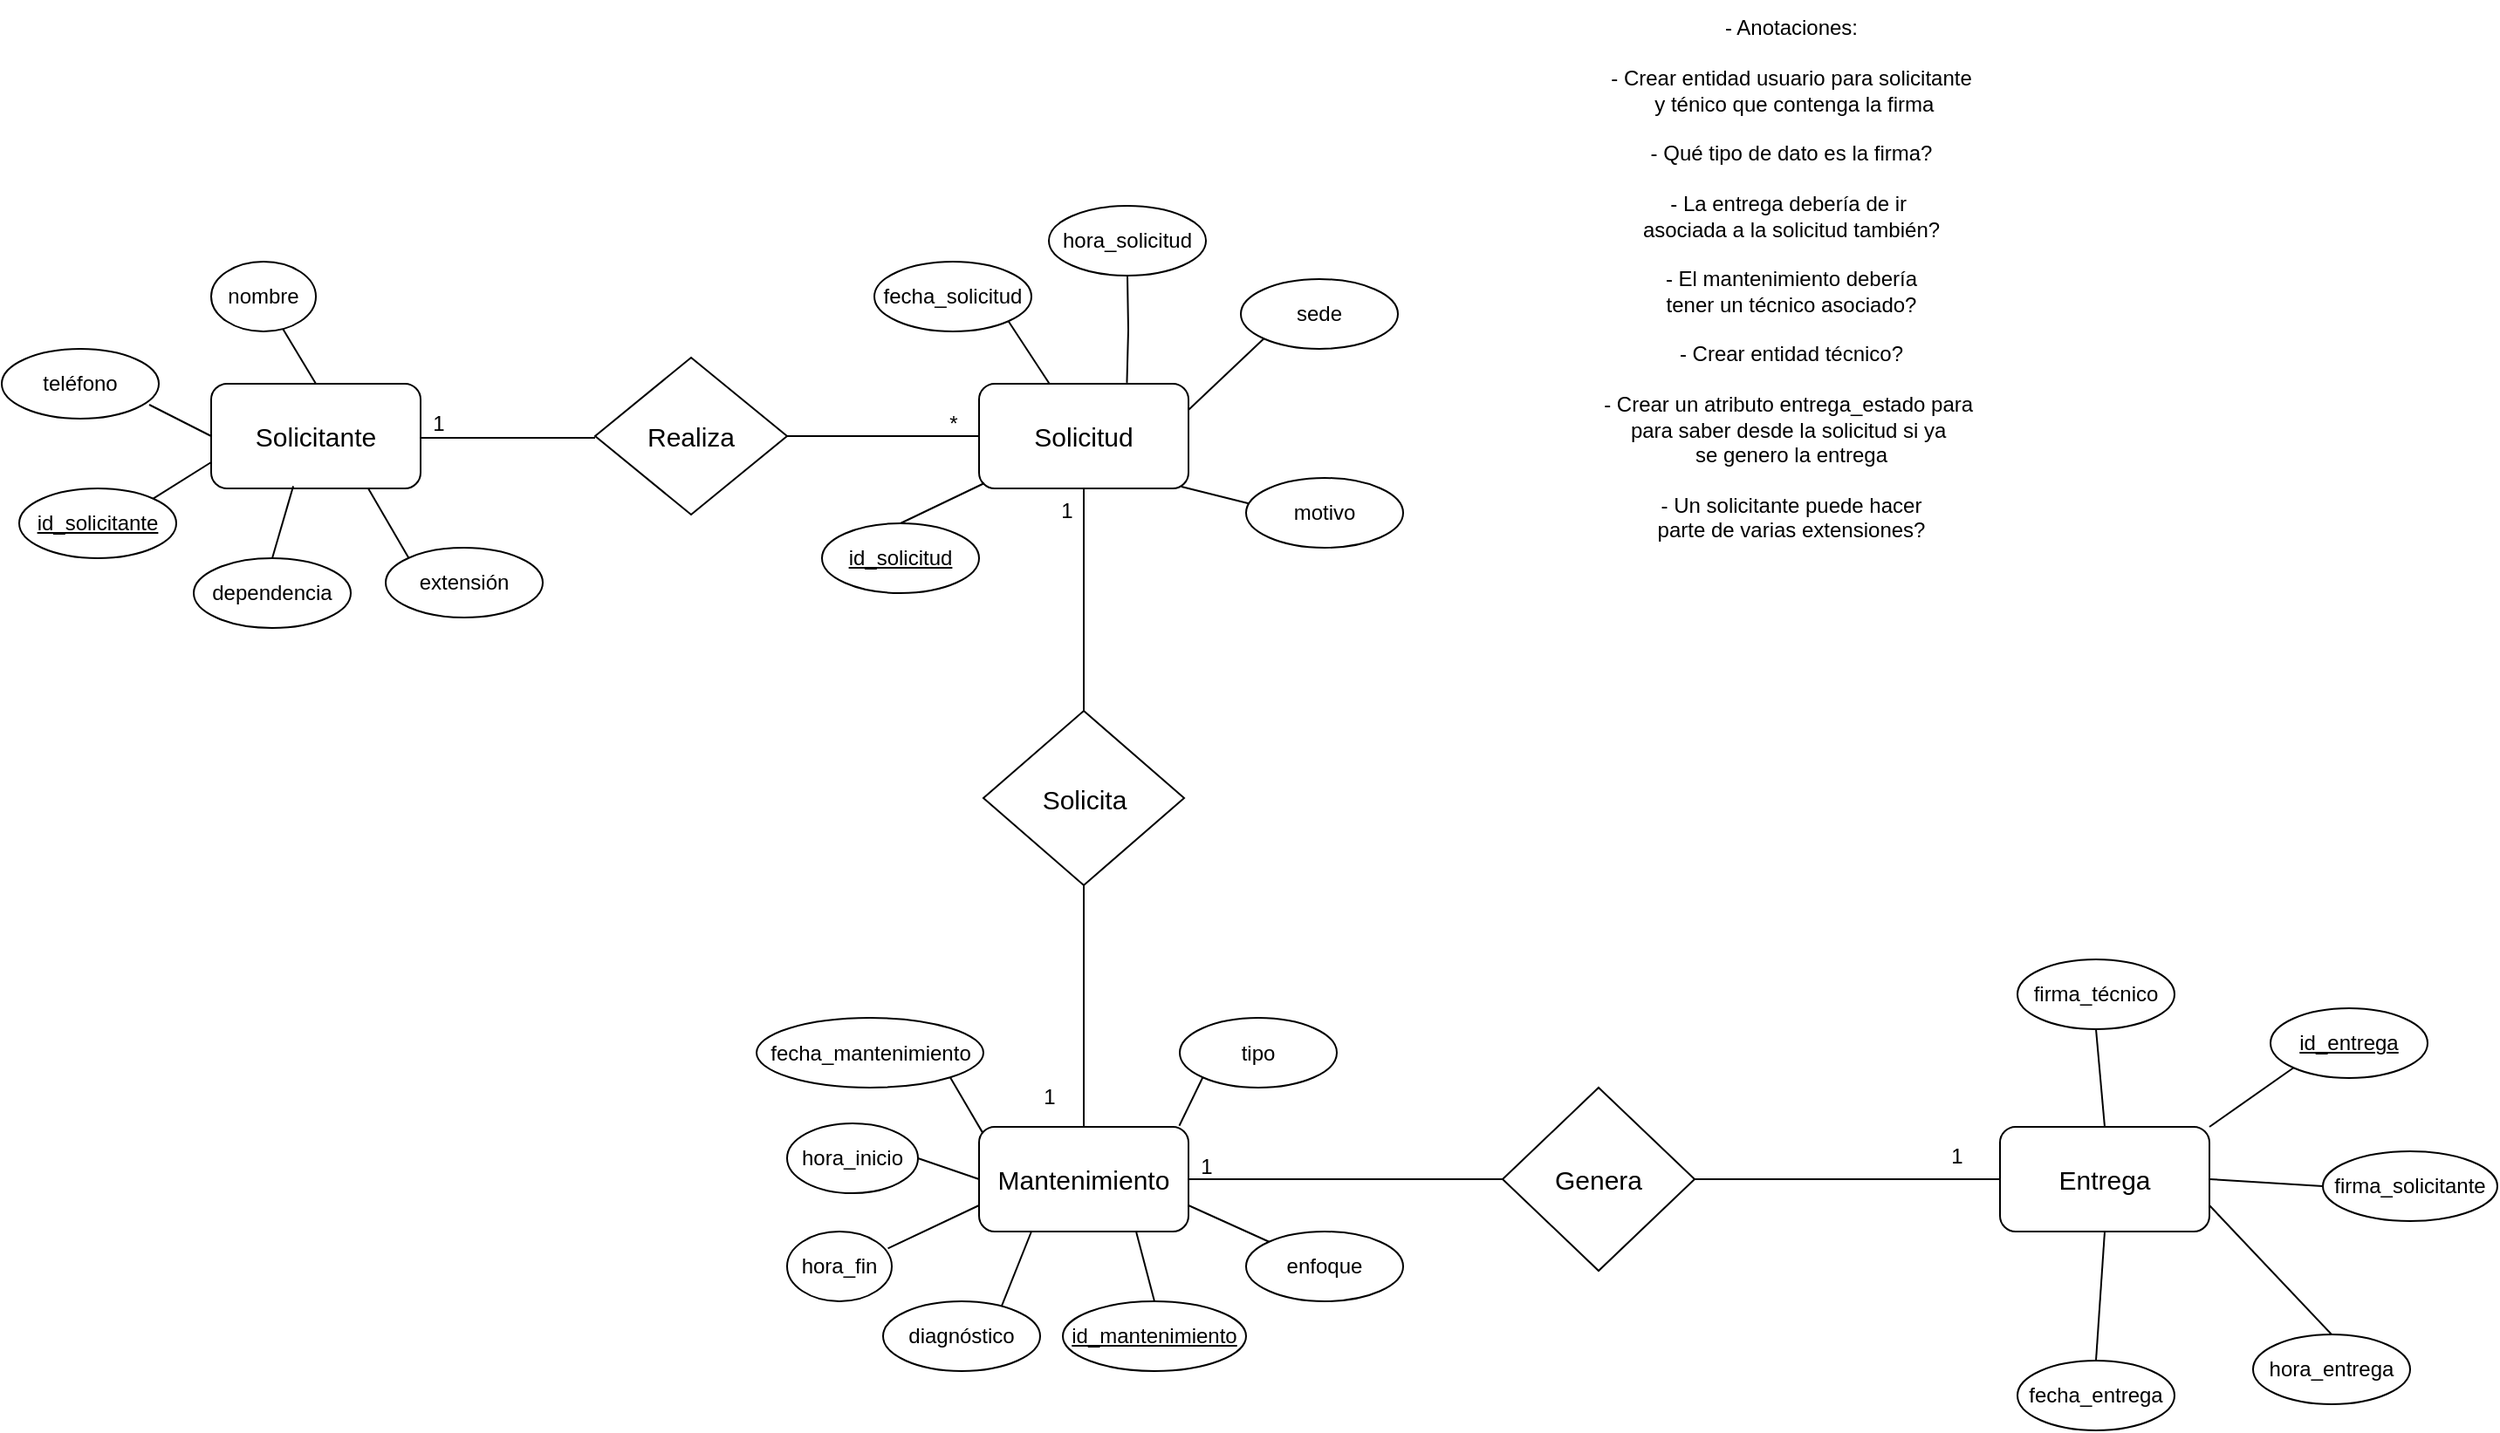 <mxfile version="24.7.7">
  <diagram id="R2lEEEUBdFMjLlhIrx00" name="Page-1">
    <mxGraphModel dx="1457" dy="1450" grid="1" gridSize="10" guides="1" tooltips="1" connect="1" arrows="1" fold="1" page="1" pageScale="1" pageWidth="850" pageHeight="1100" math="0" shadow="0" extFonts="Permanent Marker^https://fonts.googleapis.com/css?family=Permanent+Marker">
      <root>
        <mxCell id="0" />
        <mxCell id="1" parent="0" />
        <mxCell id="dJolps0Q9v0tlvChTq3d-22" style="edgeStyle=orthogonalEdgeStyle;rounded=0;orthogonalLoop=1;jettySize=auto;html=1;endArrow=none;endFill=0;" parent="1" edge="1">
          <mxGeometry relative="1" as="geometry">
            <mxPoint x="170" y="171" as="sourcePoint" />
            <mxPoint x="270" y="171" as="targetPoint" />
          </mxGeometry>
        </mxCell>
        <mxCell id="dJolps0Q9v0tlvChTq3d-73" style="rounded=0;orthogonalLoop=1;jettySize=auto;html=1;exitX=0;exitY=0.75;exitDx=0;exitDy=0;entryX=1;entryY=0;entryDx=0;entryDy=0;endArrow=none;endFill=0;" parent="1" target="dJolps0Q9v0tlvChTq3d-66" edge="1" source="dJolps0Q9v0tlvChTq3d-1">
          <mxGeometry relative="1" as="geometry">
            <mxPoint x="52" y="197" as="sourcePoint" />
            <mxPoint x="8.759" y="242.831" as="targetPoint" />
          </mxGeometry>
        </mxCell>
        <mxCell id="dJolps0Q9v0tlvChTq3d-74" style="rounded=0;orthogonalLoop=1;jettySize=auto;html=1;exitX=0.75;exitY=1;exitDx=0;exitDy=0;entryX=0;entryY=0;entryDx=0;entryDy=0;endArrow=none;endFill=0;" parent="1" source="dJolps0Q9v0tlvChTq3d-1" target="dJolps0Q9v0tlvChTq3d-75" edge="1">
          <mxGeometry relative="1" as="geometry">
            <mxPoint x="190" y="280" as="targetPoint" />
          </mxGeometry>
        </mxCell>
        <mxCell id="dJolps0Q9v0tlvChTq3d-1" value="&lt;font style=&quot;font-size: 15px;&quot;&gt;Solicitante&lt;/font&gt;" style="rounded=1;whiteSpace=wrap;html=1;" parent="1" vertex="1">
          <mxGeometry x="50" y="140" width="120" height="60" as="geometry" />
        </mxCell>
        <mxCell id="dJolps0Q9v0tlvChTq3d-36" style="edgeStyle=orthogonalEdgeStyle;rounded=0;orthogonalLoop=1;jettySize=auto;html=1;entryX=0.5;entryY=0;entryDx=0;entryDy=0;endArrow=none;endFill=0;" parent="1" source="dJolps0Q9v0tlvChTq3d-2" target="dJolps0Q9v0tlvChTq3d-35" edge="1">
          <mxGeometry relative="1" as="geometry" />
        </mxCell>
        <mxCell id="dJolps0Q9v0tlvChTq3d-2" value="&lt;font style=&quot;font-size: 15px;&quot;&gt;Solicitud&lt;/font&gt;" style="rounded=1;whiteSpace=wrap;html=1;" parent="1" vertex="1">
          <mxGeometry x="490" y="140" width="120" height="60" as="geometry" />
        </mxCell>
        <mxCell id="dJolps0Q9v0tlvChTq3d-48" style="rounded=0;orthogonalLoop=1;jettySize=auto;html=1;exitX=0.25;exitY=1;exitDx=0;exitDy=0;entryX=0.743;entryY=0.136;entryDx=0;entryDy=0;endArrow=none;endFill=0;entryPerimeter=0;" parent="1" source="dJolps0Q9v0tlvChTq3d-4" target="dJolps0Q9v0tlvChTq3d-39" edge="1">
          <mxGeometry relative="1" as="geometry">
            <mxPoint x="491" y="623" as="sourcePoint" />
            <mxPoint x="451" y="653" as="targetPoint" />
          </mxGeometry>
        </mxCell>
        <mxCell id="dJolps0Q9v0tlvChTq3d-49" style="rounded=0;orthogonalLoop=1;jettySize=auto;html=1;exitX=0.023;exitY=0.076;exitDx=0;exitDy=0;entryX=1;entryY=1;entryDx=0;entryDy=0;endArrow=none;endFill=0;exitPerimeter=0;" parent="1" source="dJolps0Q9v0tlvChTq3d-4" target="dJolps0Q9v0tlvChTq3d-40" edge="1">
          <mxGeometry relative="1" as="geometry" />
        </mxCell>
        <mxCell id="dJolps0Q9v0tlvChTq3d-51" style="edgeStyle=orthogonalEdgeStyle;rounded=0;orthogonalLoop=1;jettySize=auto;html=1;exitX=1;exitY=0.5;exitDx=0;exitDy=0;endArrow=none;endFill=0;entryX=0;entryY=0.5;entryDx=0;entryDy=0;" parent="1" source="dJolps0Q9v0tlvChTq3d-4" target="dJolps0Q9v0tlvChTq3d-50" edge="1">
          <mxGeometry relative="1" as="geometry">
            <mxPoint x="810" y="596" as="targetPoint" />
          </mxGeometry>
        </mxCell>
        <mxCell id="dJolps0Q9v0tlvChTq3d-4" value="&lt;font style=&quot;font-size: 15px;&quot;&gt;Mantenimiento&lt;/font&gt;" style="rounded=1;whiteSpace=wrap;html=1;" parent="1" vertex="1">
          <mxGeometry x="490" y="566" width="120" height="60" as="geometry" />
        </mxCell>
        <mxCell id="dJolps0Q9v0tlvChTq3d-5" value="&lt;font style=&quot;font-size: 15px;&quot;&gt;Entrega&lt;/font&gt;" style="rounded=1;whiteSpace=wrap;html=1;" parent="1" vertex="1">
          <mxGeometry x="1075" y="566" width="120" height="60" as="geometry" />
        </mxCell>
        <mxCell id="dJolps0Q9v0tlvChTq3d-16" style="rounded=0;orthogonalLoop=1;jettySize=auto;html=1;exitX=0.939;exitY=0.8;exitDx=0;exitDy=0;endArrow=none;endFill=0;entryX=0;entryY=0.5;entryDx=0;entryDy=0;exitPerimeter=0;" parent="1" source="dJolps0Q9v0tlvChTq3d-8" target="dJolps0Q9v0tlvChTq3d-1" edge="1">
          <mxGeometry relative="1" as="geometry" />
        </mxCell>
        <mxCell id="dJolps0Q9v0tlvChTq3d-20" style="rounded=0;orthogonalLoop=1;jettySize=auto;html=1;endArrow=none;endFill=0;exitX=0.392;exitY=0.978;exitDx=0;exitDy=0;entryX=0.5;entryY=0;entryDx=0;entryDy=0;exitPerimeter=0;" parent="1" source="dJolps0Q9v0tlvChTq3d-1" target="dJolps0Q9v0tlvChTq3d-11" edge="1">
          <mxGeometry relative="1" as="geometry">
            <mxPoint x="50" y="200" as="sourcePoint" />
            <mxPoint x="90" y="280" as="targetPoint" />
          </mxGeometry>
        </mxCell>
        <mxCell id="dJolps0Q9v0tlvChTq3d-8" value="teléfono" style="ellipse;whiteSpace=wrap;html=1;" parent="1" vertex="1">
          <mxGeometry x="-70" y="120" width="90" height="40" as="geometry" />
        </mxCell>
        <mxCell id="dJolps0Q9v0tlvChTq3d-15" style="rounded=0;orthogonalLoop=1;jettySize=auto;html=1;endArrow=none;endFill=0;entryX=0.5;entryY=0;entryDx=0;entryDy=0;" parent="1" source="dJolps0Q9v0tlvChTq3d-10" target="dJolps0Q9v0tlvChTq3d-1" edge="1">
          <mxGeometry relative="1" as="geometry">
            <mxPoint x="133" y="48" as="sourcePoint" />
          </mxGeometry>
        </mxCell>
        <mxCell id="dJolps0Q9v0tlvChTq3d-10" value="nombre" style="ellipse;whiteSpace=wrap;html=1;" parent="1" vertex="1">
          <mxGeometry x="50" y="70" width="60" height="40" as="geometry" />
        </mxCell>
        <mxCell id="dJolps0Q9v0tlvChTq3d-11" value="dependencia" style="ellipse;whiteSpace=wrap;html=1;" parent="1" vertex="1">
          <mxGeometry x="40" y="240" width="90" height="40" as="geometry" />
        </mxCell>
        <mxCell id="dJolps0Q9v0tlvChTq3d-23" style="edgeStyle=orthogonalEdgeStyle;rounded=0;orthogonalLoop=1;jettySize=auto;html=1;endArrow=none;endFill=0;exitX=1;exitY=0.5;exitDx=0;exitDy=0;" parent="1" source="dJolps0Q9v0tlvChTq3d-21" target="dJolps0Q9v0tlvChTq3d-2" edge="1">
          <mxGeometry relative="1" as="geometry">
            <Array as="points" />
            <mxPoint x="430" y="170" as="sourcePoint" />
          </mxGeometry>
        </mxCell>
        <mxCell id="dJolps0Q9v0tlvChTq3d-21" value="&lt;font style=&quot;font-size: 15px;&quot;&gt;Realiza&lt;/font&gt;" style="rhombus;whiteSpace=wrap;html=1;" parent="1" vertex="1">
          <mxGeometry x="270" y="125" width="110" height="90" as="geometry" />
        </mxCell>
        <mxCell id="dJolps0Q9v0tlvChTq3d-24" value="hora_solicitud" style="ellipse;whiteSpace=wrap;html=1;" parent="1" vertex="1">
          <mxGeometry x="530" y="38" width="90" height="40" as="geometry" />
        </mxCell>
        <mxCell id="dJolps0Q9v0tlvChTq3d-26" style="rounded=0;orthogonalLoop=1;jettySize=auto;html=1;exitX=1;exitY=1;exitDx=0;exitDy=0;endArrow=none;endFill=0;" parent="1" source="dJolps0Q9v0tlvChTq3d-25" target="dJolps0Q9v0tlvChTq3d-2" edge="1">
          <mxGeometry relative="1" as="geometry" />
        </mxCell>
        <mxCell id="dJolps0Q9v0tlvChTq3d-25" value="fecha_solicitud" style="ellipse;whiteSpace=wrap;html=1;" parent="1" vertex="1">
          <mxGeometry x="430" y="70" width="90" height="40" as="geometry" />
        </mxCell>
        <mxCell id="dJolps0Q9v0tlvChTq3d-29" style="edgeStyle=orthogonalEdgeStyle;rounded=0;orthogonalLoop=1;jettySize=auto;html=1;entryX=0.706;entryY=0.024;entryDx=0;entryDy=0;entryPerimeter=0;endArrow=none;endFill=0;" parent="1" edge="1">
          <mxGeometry relative="1" as="geometry">
            <mxPoint x="575" y="78" as="sourcePoint" />
            <mxPoint x="574.72" y="139.44" as="targetPoint" />
          </mxGeometry>
        </mxCell>
        <mxCell id="dJolps0Q9v0tlvChTq3d-32" style="rounded=0;orthogonalLoop=1;jettySize=auto;html=1;exitX=0;exitY=1;exitDx=0;exitDy=0;entryX=1;entryY=0.25;entryDx=0;entryDy=0;endArrow=none;endFill=0;" parent="1" source="dJolps0Q9v0tlvChTq3d-30" target="dJolps0Q9v0tlvChTq3d-2" edge="1">
          <mxGeometry relative="1" as="geometry" />
        </mxCell>
        <mxCell id="dJolps0Q9v0tlvChTq3d-30" value="sede" style="ellipse;whiteSpace=wrap;html=1;" parent="1" vertex="1">
          <mxGeometry x="640" y="80" width="90" height="40" as="geometry" />
        </mxCell>
        <mxCell id="dJolps0Q9v0tlvChTq3d-33" style="rounded=0;orthogonalLoop=1;jettySize=auto;html=1;exitX=0;exitY=0.5;exitDx=0;exitDy=0;endArrow=none;endFill=0;" parent="1" edge="1">
          <mxGeometry relative="1" as="geometry">
            <mxPoint x="606" y="199" as="targetPoint" />
            <mxPoint x="646" y="209" as="sourcePoint" />
          </mxGeometry>
        </mxCell>
        <mxCell id="dJolps0Q9v0tlvChTq3d-31" value="motivo" style="ellipse;whiteSpace=wrap;html=1;" parent="1" vertex="1">
          <mxGeometry x="643" y="194" width="90" height="40" as="geometry" />
        </mxCell>
        <mxCell id="dJolps0Q9v0tlvChTq3d-37" style="edgeStyle=orthogonalEdgeStyle;rounded=0;orthogonalLoop=1;jettySize=auto;html=1;endArrow=none;endFill=0;" parent="1" source="dJolps0Q9v0tlvChTq3d-35" target="dJolps0Q9v0tlvChTq3d-4" edge="1">
          <mxGeometry relative="1" as="geometry" />
        </mxCell>
        <mxCell id="dJolps0Q9v0tlvChTq3d-35" value="&lt;font style=&quot;font-size: 15px;&quot;&gt;Solicita&lt;/font&gt;" style="rhombus;whiteSpace=wrap;html=1;" parent="1" vertex="1">
          <mxGeometry x="492.5" y="327.5" width="115" height="100" as="geometry" />
        </mxCell>
        <mxCell id="dJolps0Q9v0tlvChTq3d-47" style="rounded=0;orthogonalLoop=1;jettySize=auto;html=1;exitX=0;exitY=0;exitDx=0;exitDy=0;entryX=1;entryY=0.75;entryDx=0;entryDy=0;endArrow=none;endFill=0;" parent="1" source="dJolps0Q9v0tlvChTq3d-38" edge="1" target="dJolps0Q9v0tlvChTq3d-4">
          <mxGeometry relative="1" as="geometry">
            <mxPoint x="650.333" y="652.79" as="sourcePoint" />
            <mxPoint x="607.8" y="624.12" as="targetPoint" />
          </mxGeometry>
        </mxCell>
        <mxCell id="dJolps0Q9v0tlvChTq3d-38" value="enfoque" style="ellipse;whiteSpace=wrap;html=1;" parent="1" vertex="1">
          <mxGeometry x="643" y="626" width="90" height="40" as="geometry" />
        </mxCell>
        <mxCell id="dJolps0Q9v0tlvChTq3d-39" value="diagnóstico" style="ellipse;whiteSpace=wrap;html=1;" parent="1" vertex="1">
          <mxGeometry x="435" y="666" width="90" height="40" as="geometry" />
        </mxCell>
        <mxCell id="dJolps0Q9v0tlvChTq3d-40" value="fecha_mantenimiento" style="ellipse;whiteSpace=wrap;html=1;" parent="1" vertex="1">
          <mxGeometry x="362.5" y="503.5" width="130" height="40" as="geometry" />
        </mxCell>
        <mxCell id="dJolps0Q9v0tlvChTq3d-46" style="rounded=0;orthogonalLoop=1;jettySize=auto;html=1;exitX=0;exitY=1;exitDx=0;exitDy=0;entryX=0.956;entryY=-0.01;entryDx=0;entryDy=0;endArrow=none;endFill=0;entryPerimeter=0;" parent="1" source="dJolps0Q9v0tlvChTq3d-41" target="dJolps0Q9v0tlvChTq3d-4" edge="1">
          <mxGeometry relative="1" as="geometry" />
        </mxCell>
        <mxCell id="dJolps0Q9v0tlvChTq3d-41" value="tipo" style="ellipse;whiteSpace=wrap;html=1;" parent="1" vertex="1">
          <mxGeometry x="605" y="503.5" width="90" height="40" as="geometry" />
        </mxCell>
        <mxCell id="dJolps0Q9v0tlvChTq3d-52" style="edgeStyle=orthogonalEdgeStyle;rounded=0;orthogonalLoop=1;jettySize=auto;html=1;exitX=1;exitY=0.5;exitDx=0;exitDy=0;endArrow=none;endFill=0;" parent="1" source="dJolps0Q9v0tlvChTq3d-50" target="dJolps0Q9v0tlvChTq3d-5" edge="1">
          <mxGeometry relative="1" as="geometry" />
        </mxCell>
        <mxCell id="dJolps0Q9v0tlvChTq3d-50" value="&lt;font style=&quot;font-size: 15px;&quot;&gt;Genera&lt;/font&gt;" style="rhombus;whiteSpace=wrap;html=1;" parent="1" vertex="1">
          <mxGeometry x="790" y="543.5" width="110" height="105" as="geometry" />
        </mxCell>
        <mxCell id="dJolps0Q9v0tlvChTq3d-58" style="rounded=0;orthogonalLoop=1;jettySize=auto;html=1;exitX=0;exitY=0.5;exitDx=0;exitDy=0;entryX=1;entryY=0.5;entryDx=0;entryDy=0;endArrow=none;endFill=0;" parent="1" source="dJolps0Q9v0tlvChTq3d-53" target="dJolps0Q9v0tlvChTq3d-5" edge="1">
          <mxGeometry relative="1" as="geometry" />
        </mxCell>
        <mxCell id="dJolps0Q9v0tlvChTq3d-53" value="firma_solicitante" style="ellipse;whiteSpace=wrap;html=1;" parent="1" vertex="1">
          <mxGeometry x="1260" y="580" width="100" height="40" as="geometry" />
        </mxCell>
        <mxCell id="dJolps0Q9v0tlvChTq3d-59" style="rounded=0;orthogonalLoop=1;jettySize=auto;html=1;exitX=0.5;exitY=0;exitDx=0;exitDy=0;entryX=0.5;entryY=1;entryDx=0;entryDy=0;endArrow=none;endFill=0;" parent="1" source="dJolps0Q9v0tlvChTq3d-54" target="dJolps0Q9v0tlvChTq3d-5" edge="1">
          <mxGeometry relative="1" as="geometry" />
        </mxCell>
        <mxCell id="dJolps0Q9v0tlvChTq3d-54" value="fecha_entrega" style="ellipse;whiteSpace=wrap;html=1;" parent="1" vertex="1">
          <mxGeometry x="1085" y="700" width="90" height="40" as="geometry" />
        </mxCell>
        <mxCell id="dJolps0Q9v0tlvChTq3d-57" style="rounded=0;orthogonalLoop=1;jettySize=auto;html=1;exitX=0.5;exitY=1;exitDx=0;exitDy=0;entryX=0.5;entryY=0;entryDx=0;entryDy=0;endArrow=none;endFill=0;" parent="1" source="dJolps0Q9v0tlvChTq3d-55" target="dJolps0Q9v0tlvChTq3d-5" edge="1">
          <mxGeometry relative="1" as="geometry" />
        </mxCell>
        <mxCell id="dJolps0Q9v0tlvChTq3d-55" value="firma_técnico" style="ellipse;whiteSpace=wrap;html=1;" parent="1" vertex="1">
          <mxGeometry x="1085" y="470" width="90" height="40" as="geometry" />
        </mxCell>
        <mxCell id="dJolps0Q9v0tlvChTq3d-60" value="1" style="text;html=1;align=center;verticalAlign=middle;resizable=0;points=[];autosize=1;strokeColor=none;fillColor=none;" parent="1" vertex="1">
          <mxGeometry x="165" y="148" width="30" height="30" as="geometry" />
        </mxCell>
        <mxCell id="dJolps0Q9v0tlvChTq3d-61" value="*" style="text;html=1;align=center;verticalAlign=middle;resizable=0;points=[];autosize=1;strokeColor=none;fillColor=none;" parent="1" vertex="1">
          <mxGeometry x="460" y="148" width="30" height="30" as="geometry" />
        </mxCell>
        <mxCell id="dJolps0Q9v0tlvChTq3d-62" value="1" style="text;html=1;align=center;verticalAlign=middle;resizable=0;points=[];autosize=1;strokeColor=none;fillColor=none;" parent="1" vertex="1">
          <mxGeometry x="525" y="198" width="30" height="30" as="geometry" />
        </mxCell>
        <mxCell id="dJolps0Q9v0tlvChTq3d-63" value="1" style="text;html=1;align=center;verticalAlign=middle;resizable=0;points=[];autosize=1;strokeColor=none;fillColor=none;" parent="1" vertex="1">
          <mxGeometry x="515" y="534" width="30" height="30" as="geometry" />
        </mxCell>
        <mxCell id="dJolps0Q9v0tlvChTq3d-64" value="1" style="text;html=1;align=center;verticalAlign=middle;resizable=0;points=[];autosize=1;strokeColor=none;fillColor=none;" parent="1" vertex="1">
          <mxGeometry x="605" y="574" width="30" height="30" as="geometry" />
        </mxCell>
        <mxCell id="dJolps0Q9v0tlvChTq3d-65" value="1" style="text;html=1;align=center;verticalAlign=middle;resizable=0;points=[];autosize=1;strokeColor=none;fillColor=none;" parent="1" vertex="1">
          <mxGeometry x="1035" y="568" width="30" height="30" as="geometry" />
        </mxCell>
        <mxCell id="dJolps0Q9v0tlvChTq3d-66" value="&lt;u&gt;id_solicitante&lt;/u&gt;" style="ellipse;whiteSpace=wrap;html=1;" parent="1" vertex="1">
          <mxGeometry x="-60" y="200" width="90" height="40" as="geometry" />
        </mxCell>
        <mxCell id="dJolps0Q9v0tlvChTq3d-67" value="&lt;u&gt;id_solicitud&lt;/u&gt;" style="ellipse;whiteSpace=wrap;html=1;" parent="1" vertex="1">
          <mxGeometry x="400" y="220" width="90" height="40" as="geometry" />
        </mxCell>
        <mxCell id="dJolps0Q9v0tlvChTq3d-72" style="rounded=0;orthogonalLoop=1;jettySize=auto;html=1;exitX=0.5;exitY=0;exitDx=0;exitDy=0;endArrow=none;endFill=0;entryX=0.75;entryY=1;entryDx=0;entryDy=0;" parent="1" source="dJolps0Q9v0tlvChTq3d-68" target="dJolps0Q9v0tlvChTq3d-4" edge="1">
          <mxGeometry relative="1" as="geometry" />
        </mxCell>
        <mxCell id="dJolps0Q9v0tlvChTq3d-68" value="&lt;u&gt;id_mantenimiento&lt;/u&gt;" style="ellipse;whiteSpace=wrap;html=1;" parent="1" vertex="1">
          <mxGeometry x="538" y="666" width="105" height="40" as="geometry" />
        </mxCell>
        <mxCell id="dJolps0Q9v0tlvChTq3d-70" style="rounded=0;orthogonalLoop=1;jettySize=auto;html=1;exitX=0;exitY=1;exitDx=0;exitDy=0;entryX=1;entryY=0;entryDx=0;entryDy=0;endArrow=none;endFill=0;" parent="1" source="dJolps0Q9v0tlvChTq3d-69" target="dJolps0Q9v0tlvChTq3d-5" edge="1">
          <mxGeometry relative="1" as="geometry" />
        </mxCell>
        <mxCell id="dJolps0Q9v0tlvChTq3d-69" value="&lt;u&gt;id_entrega&lt;/u&gt;" style="ellipse;whiteSpace=wrap;html=1;" parent="1" vertex="1">
          <mxGeometry x="1230" y="498" width="90" height="40" as="geometry" />
        </mxCell>
        <mxCell id="dJolps0Q9v0tlvChTq3d-75" value="extensión" style="ellipse;whiteSpace=wrap;html=1;" parent="1" vertex="1">
          <mxGeometry x="150" y="234" width="90" height="40" as="geometry" />
        </mxCell>
        <mxCell id="M3-LgQZIASoPt2PxyCOy-3" style="rounded=0;orthogonalLoop=1;jettySize=auto;html=1;entryX=0.5;entryY=0;entryDx=0;entryDy=0;endArrow=none;endFill=0;exitX=0;exitY=1;exitDx=0;exitDy=0;" parent="1" target="dJolps0Q9v0tlvChTq3d-67" edge="1">
          <mxGeometry relative="1" as="geometry">
            <mxPoint x="493" y="197" as="sourcePoint" />
            <mxPoint x="469.82" y="212.858" as="targetPoint" />
          </mxGeometry>
        </mxCell>
        <mxCell id="M3-LgQZIASoPt2PxyCOy-4" value="- Anotaciones:&lt;div&gt;&lt;br&gt;&lt;/div&gt;&lt;div&gt;- Crear entidad usuario para solicitante&lt;/div&gt;&lt;div&gt;&amp;nbsp;y ténico que contenga la firma&lt;/div&gt;&lt;div&gt;&lt;br&gt;&lt;/div&gt;&lt;div&gt;- Qué tipo de dato es la firma?&lt;/div&gt;&lt;div&gt;&lt;br&gt;&lt;/div&gt;&lt;div&gt;- La entrega debería de ir&amp;nbsp;&lt;/div&gt;&lt;div&gt;asociada a la solicitud también?&lt;br&gt;&lt;br&gt;- El mantenimiento debería&lt;/div&gt;&lt;div&gt;tener un técnico asociado?&lt;/div&gt;&lt;div&gt;&lt;br&gt;&lt;/div&gt;&lt;div&gt;- Crear entidad técnico?&lt;/div&gt;&lt;div&gt;&lt;br&gt;&lt;/div&gt;&lt;div&gt;- Crear un atributo entrega_estado para&amp;nbsp;&lt;br&gt;para saber desde la solicitud si ya&amp;nbsp;&lt;br&gt;se genero la entrega&lt;/div&gt;&lt;div&gt;&lt;br&gt;&lt;/div&gt;&lt;div&gt;- Un solicitante puede hacer&lt;/div&gt;&lt;div&gt;parte de varias extensiones?&lt;/div&gt;" style="text;html=1;align=center;verticalAlign=middle;resizable=0;points=[];autosize=1;strokeColor=none;fillColor=none;" parent="1" vertex="1">
          <mxGeometry x="835" y="-80" width="240" height="320" as="geometry" />
        </mxCell>
        <mxCell id="M3-LgQZIASoPt2PxyCOy-5" style="rounded=0;orthogonalLoop=1;jettySize=auto;html=1;exitX=0.5;exitY=0;exitDx=0;exitDy=0;endArrow=none;endFill=0;entryX=1;entryY=0.75;entryDx=0;entryDy=0;" parent="1" source="M3-LgQZIASoPt2PxyCOy-6" target="dJolps0Q9v0tlvChTq3d-5" edge="1">
          <mxGeometry relative="1" as="geometry">
            <mxPoint x="1220" y="615" as="targetPoint" />
          </mxGeometry>
        </mxCell>
        <mxCell id="M3-LgQZIASoPt2PxyCOy-6" value="hora_entrega" style="ellipse;whiteSpace=wrap;html=1;" parent="1" vertex="1">
          <mxGeometry x="1220" y="685" width="90" height="40" as="geometry" />
        </mxCell>
        <mxCell id="M3-LgQZIASoPt2PxyCOy-7" style="rounded=0;orthogonalLoop=1;jettySize=auto;html=1;exitX=0;exitY=0.5;exitDx=0;exitDy=0;entryX=1;entryY=0.5;entryDx=0;entryDy=0;endArrow=none;endFill=0;" parent="1" source="dJolps0Q9v0tlvChTq3d-4" target="M3-LgQZIASoPt2PxyCOy-8" edge="1">
          <mxGeometry relative="1" as="geometry">
            <mxPoint x="480" y="631" as="sourcePoint" />
          </mxGeometry>
        </mxCell>
        <mxCell id="M3-LgQZIASoPt2PxyCOy-8" value="hora_inicio" style="ellipse;whiteSpace=wrap;html=1;" parent="1" vertex="1">
          <mxGeometry x="380" y="564" width="75" height="40" as="geometry" />
        </mxCell>
        <mxCell id="M3-LgQZIASoPt2PxyCOy-9" style="rounded=0;orthogonalLoop=1;jettySize=auto;html=1;exitX=0;exitY=0.75;exitDx=0;exitDy=0;entryX=0.963;entryY=0.243;entryDx=0;entryDy=0;endArrow=none;endFill=0;entryPerimeter=0;" parent="1" source="dJolps0Q9v0tlvChTq3d-4" target="M3-LgQZIASoPt2PxyCOy-10" edge="1">
          <mxGeometry relative="1" as="geometry">
            <mxPoint x="490" y="653" as="sourcePoint" />
          </mxGeometry>
        </mxCell>
        <mxCell id="M3-LgQZIASoPt2PxyCOy-10" value="hora_fin" style="ellipse;whiteSpace=wrap;html=1;" parent="1" vertex="1">
          <mxGeometry x="380" y="626" width="60" height="40" as="geometry" />
        </mxCell>
        <mxCell id="r3yc4gjAzl05o8N3JT3U-1" value="&amp;nbsp;" style="text;html=1;align=center;verticalAlign=middle;resizable=0;points=[];autosize=1;strokeColor=none;fillColor=none;" parent="1" vertex="1">
          <mxGeometry x="885" y="198" width="30" height="30" as="geometry" />
        </mxCell>
      </root>
    </mxGraphModel>
  </diagram>
</mxfile>
